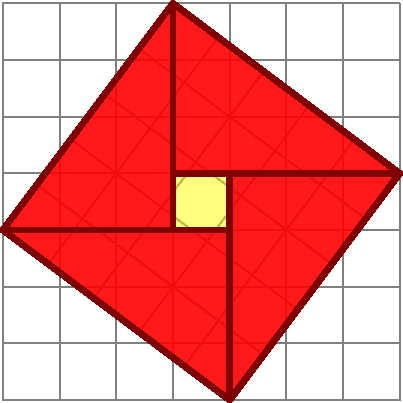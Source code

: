 //import graph3;
import math;
add( scale(1cm) * grid(7, 7, gray) );
add( shift(0,3cm) * rotate(-aTan(3/4)) * scale(1cm) * grid(5, 5, gray) );
// 弦图主体

pen ypen = yellow+opacity(0.5);
fill( box((3cm,3cm), (4cm,4cm)),ypen);

filldraw( (4cm,0) -- (4cm,3cm) -- (0,3cm) -- cycle
    ^^ (7cm,4cm) -- (4cm,4cm) -- (4cm,0) -- cycle
    ^^ (3cm,7cm) -- (3cm,4cm) -- (7cm,4cm) -- cycle
    ^^ (0,3cm) -- (3cm,3cm) -- (3cm,7cm) -- cycle,
    fillpen=opacity(0.9)+red, drawpen=linewidth(1mm)+0.5red );
